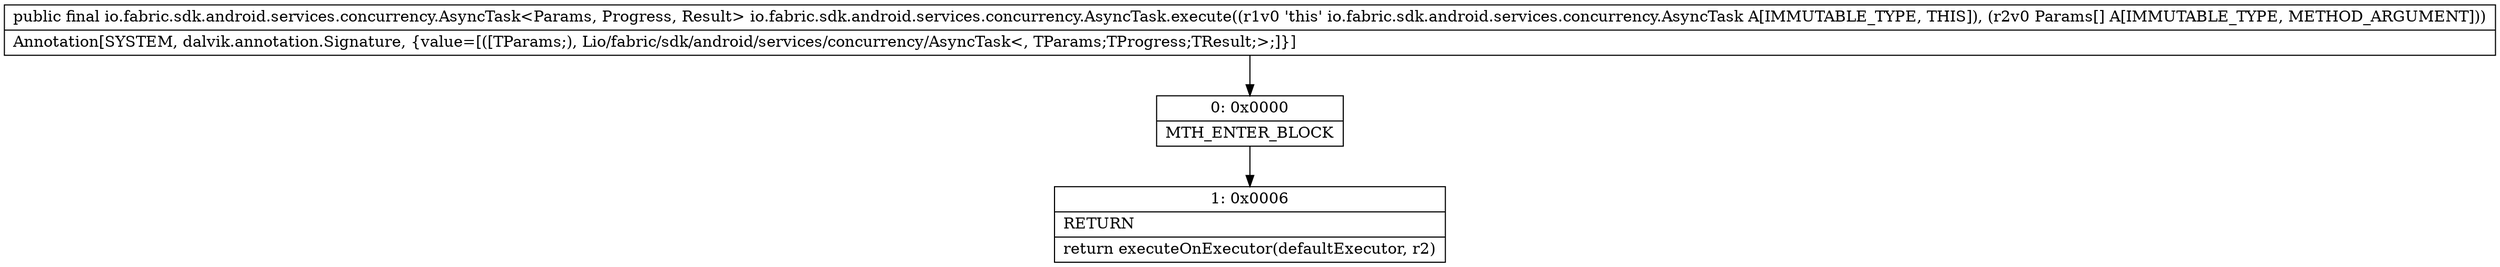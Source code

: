 digraph "CFG forio.fabric.sdk.android.services.concurrency.AsyncTask.execute([Ljava\/lang\/Object;)Lio\/fabric\/sdk\/android\/services\/concurrency\/AsyncTask;" {
Node_0 [shape=record,label="{0\:\ 0x0000|MTH_ENTER_BLOCK\l}"];
Node_1 [shape=record,label="{1\:\ 0x0006|RETURN\l|return executeOnExecutor(defaultExecutor, r2)\l}"];
MethodNode[shape=record,label="{public final io.fabric.sdk.android.services.concurrency.AsyncTask\<Params, Progress, Result\> io.fabric.sdk.android.services.concurrency.AsyncTask.execute((r1v0 'this' io.fabric.sdk.android.services.concurrency.AsyncTask A[IMMUTABLE_TYPE, THIS]), (r2v0 Params[] A[IMMUTABLE_TYPE, METHOD_ARGUMENT]))  | Annotation[SYSTEM, dalvik.annotation.Signature, \{value=[([TParams;), Lio\/fabric\/sdk\/android\/services\/concurrency\/AsyncTask\<, TParams;TProgress;TResult;\>;]\}]\l}"];
MethodNode -> Node_0;
Node_0 -> Node_1;
}

